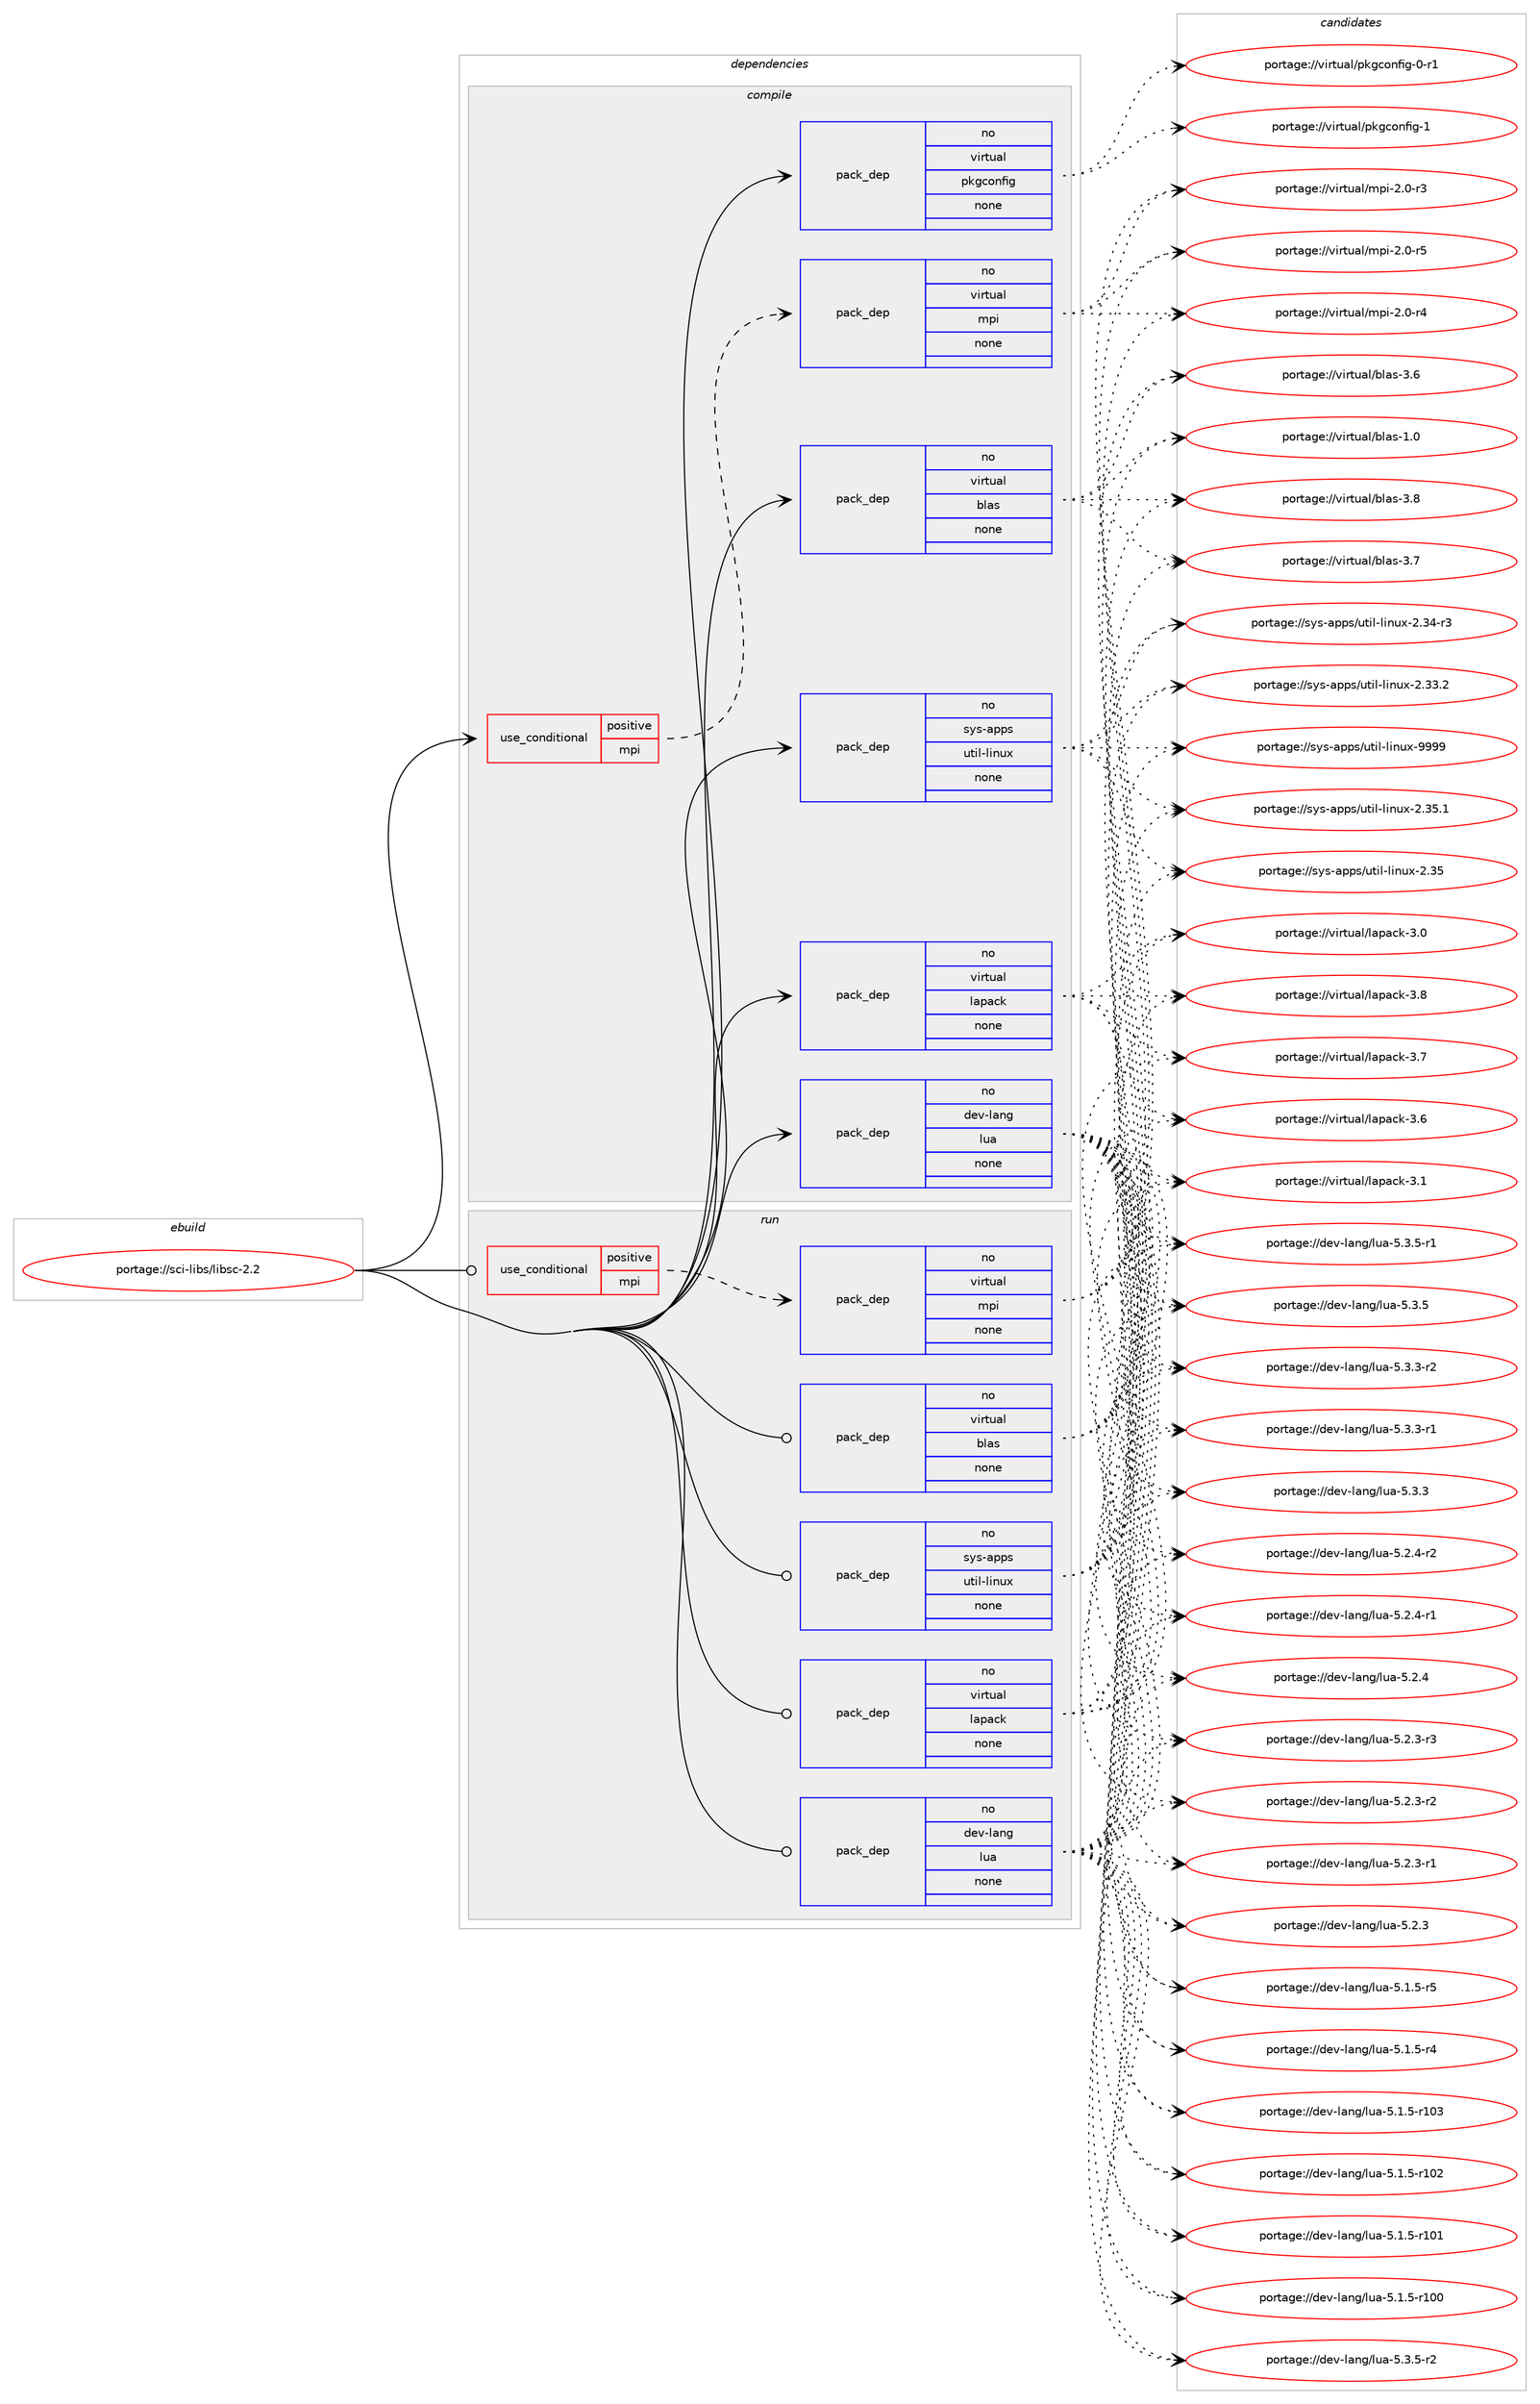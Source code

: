 digraph prolog {

# *************
# Graph options
# *************

newrank=true;
concentrate=true;
compound=true;
graph [rankdir=LR,fontname=Helvetica,fontsize=10,ranksep=1.5];#, ranksep=2.5, nodesep=0.2];
edge  [arrowhead=vee];
node  [fontname=Helvetica,fontsize=10];

# **********
# The ebuild
# **********

subgraph cluster_leftcol {
color=gray;
rank=same;
label=<<i>ebuild</i>>;
id [label="portage://sci-libs/libsc-2.2", color=red, width=4, href="../sci-libs/libsc-2.2.svg"];
}

# ****************
# The dependencies
# ****************

subgraph cluster_midcol {
color=gray;
label=<<i>dependencies</i>>;
subgraph cluster_compile {
fillcolor="#eeeeee";
style=filled;
label=<<i>compile</i>>;
subgraph cond16123 {
dependency81316 [label=<<TABLE BORDER="0" CELLBORDER="1" CELLSPACING="0" CELLPADDING="4"><TR><TD ROWSPAN="3" CELLPADDING="10">use_conditional</TD></TR><TR><TD>positive</TD></TR><TR><TD>mpi</TD></TR></TABLE>>, shape=none, color=red];
subgraph pack63733 {
dependency81317 [label=<<TABLE BORDER="0" CELLBORDER="1" CELLSPACING="0" CELLPADDING="4" WIDTH="220"><TR><TD ROWSPAN="6" CELLPADDING="30">pack_dep</TD></TR><TR><TD WIDTH="110">no</TD></TR><TR><TD>virtual</TD></TR><TR><TD>mpi</TD></TR><TR><TD>none</TD></TR><TR><TD></TD></TR></TABLE>>, shape=none, color=blue];
}
dependency81316:e -> dependency81317:w [weight=20,style="dashed",arrowhead="vee"];
}
id:e -> dependency81316:w [weight=20,style="solid",arrowhead="vee"];
subgraph pack63734 {
dependency81318 [label=<<TABLE BORDER="0" CELLBORDER="1" CELLSPACING="0" CELLPADDING="4" WIDTH="220"><TR><TD ROWSPAN="6" CELLPADDING="30">pack_dep</TD></TR><TR><TD WIDTH="110">no</TD></TR><TR><TD>dev-lang</TD></TR><TR><TD>lua</TD></TR><TR><TD>none</TD></TR><TR><TD></TD></TR></TABLE>>, shape=none, color=blue];
}
id:e -> dependency81318:w [weight=20,style="solid",arrowhead="vee"];
subgraph pack63735 {
dependency81319 [label=<<TABLE BORDER="0" CELLBORDER="1" CELLSPACING="0" CELLPADDING="4" WIDTH="220"><TR><TD ROWSPAN="6" CELLPADDING="30">pack_dep</TD></TR><TR><TD WIDTH="110">no</TD></TR><TR><TD>sys-apps</TD></TR><TR><TD>util-linux</TD></TR><TR><TD>none</TD></TR><TR><TD></TD></TR></TABLE>>, shape=none, color=blue];
}
id:e -> dependency81319:w [weight=20,style="solid",arrowhead="vee"];
subgraph pack63736 {
dependency81320 [label=<<TABLE BORDER="0" CELLBORDER="1" CELLSPACING="0" CELLPADDING="4" WIDTH="220"><TR><TD ROWSPAN="6" CELLPADDING="30">pack_dep</TD></TR><TR><TD WIDTH="110">no</TD></TR><TR><TD>virtual</TD></TR><TR><TD>blas</TD></TR><TR><TD>none</TD></TR><TR><TD></TD></TR></TABLE>>, shape=none, color=blue];
}
id:e -> dependency81320:w [weight=20,style="solid",arrowhead="vee"];
subgraph pack63737 {
dependency81321 [label=<<TABLE BORDER="0" CELLBORDER="1" CELLSPACING="0" CELLPADDING="4" WIDTH="220"><TR><TD ROWSPAN="6" CELLPADDING="30">pack_dep</TD></TR><TR><TD WIDTH="110">no</TD></TR><TR><TD>virtual</TD></TR><TR><TD>lapack</TD></TR><TR><TD>none</TD></TR><TR><TD></TD></TR></TABLE>>, shape=none, color=blue];
}
id:e -> dependency81321:w [weight=20,style="solid",arrowhead="vee"];
subgraph pack63738 {
dependency81322 [label=<<TABLE BORDER="0" CELLBORDER="1" CELLSPACING="0" CELLPADDING="4" WIDTH="220"><TR><TD ROWSPAN="6" CELLPADDING="30">pack_dep</TD></TR><TR><TD WIDTH="110">no</TD></TR><TR><TD>virtual</TD></TR><TR><TD>pkgconfig</TD></TR><TR><TD>none</TD></TR><TR><TD></TD></TR></TABLE>>, shape=none, color=blue];
}
id:e -> dependency81322:w [weight=20,style="solid",arrowhead="vee"];
}
subgraph cluster_compileandrun {
fillcolor="#eeeeee";
style=filled;
label=<<i>compile and run</i>>;
}
subgraph cluster_run {
fillcolor="#eeeeee";
style=filled;
label=<<i>run</i>>;
subgraph cond16124 {
dependency81323 [label=<<TABLE BORDER="0" CELLBORDER="1" CELLSPACING="0" CELLPADDING="4"><TR><TD ROWSPAN="3" CELLPADDING="10">use_conditional</TD></TR><TR><TD>positive</TD></TR><TR><TD>mpi</TD></TR></TABLE>>, shape=none, color=red];
subgraph pack63739 {
dependency81324 [label=<<TABLE BORDER="0" CELLBORDER="1" CELLSPACING="0" CELLPADDING="4" WIDTH="220"><TR><TD ROWSPAN="6" CELLPADDING="30">pack_dep</TD></TR><TR><TD WIDTH="110">no</TD></TR><TR><TD>virtual</TD></TR><TR><TD>mpi</TD></TR><TR><TD>none</TD></TR><TR><TD></TD></TR></TABLE>>, shape=none, color=blue];
}
dependency81323:e -> dependency81324:w [weight=20,style="dashed",arrowhead="vee"];
}
id:e -> dependency81323:w [weight=20,style="solid",arrowhead="odot"];
subgraph pack63740 {
dependency81325 [label=<<TABLE BORDER="0" CELLBORDER="1" CELLSPACING="0" CELLPADDING="4" WIDTH="220"><TR><TD ROWSPAN="6" CELLPADDING="30">pack_dep</TD></TR><TR><TD WIDTH="110">no</TD></TR><TR><TD>dev-lang</TD></TR><TR><TD>lua</TD></TR><TR><TD>none</TD></TR><TR><TD></TD></TR></TABLE>>, shape=none, color=blue];
}
id:e -> dependency81325:w [weight=20,style="solid",arrowhead="odot"];
subgraph pack63741 {
dependency81326 [label=<<TABLE BORDER="0" CELLBORDER="1" CELLSPACING="0" CELLPADDING="4" WIDTH="220"><TR><TD ROWSPAN="6" CELLPADDING="30">pack_dep</TD></TR><TR><TD WIDTH="110">no</TD></TR><TR><TD>sys-apps</TD></TR><TR><TD>util-linux</TD></TR><TR><TD>none</TD></TR><TR><TD></TD></TR></TABLE>>, shape=none, color=blue];
}
id:e -> dependency81326:w [weight=20,style="solid",arrowhead="odot"];
subgraph pack63742 {
dependency81327 [label=<<TABLE BORDER="0" CELLBORDER="1" CELLSPACING="0" CELLPADDING="4" WIDTH="220"><TR><TD ROWSPAN="6" CELLPADDING="30">pack_dep</TD></TR><TR><TD WIDTH="110">no</TD></TR><TR><TD>virtual</TD></TR><TR><TD>blas</TD></TR><TR><TD>none</TD></TR><TR><TD></TD></TR></TABLE>>, shape=none, color=blue];
}
id:e -> dependency81327:w [weight=20,style="solid",arrowhead="odot"];
subgraph pack63743 {
dependency81328 [label=<<TABLE BORDER="0" CELLBORDER="1" CELLSPACING="0" CELLPADDING="4" WIDTH="220"><TR><TD ROWSPAN="6" CELLPADDING="30">pack_dep</TD></TR><TR><TD WIDTH="110">no</TD></TR><TR><TD>virtual</TD></TR><TR><TD>lapack</TD></TR><TR><TD>none</TD></TR><TR><TD></TD></TR></TABLE>>, shape=none, color=blue];
}
id:e -> dependency81328:w [weight=20,style="solid",arrowhead="odot"];
}
}

# **************
# The candidates
# **************

subgraph cluster_choices {
rank=same;
color=gray;
label=<<i>candidates</i>>;

subgraph choice63733 {
color=black;
nodesep=1;
choice1181051141161179710847109112105455046484511453 [label="portage://virtual/mpi-2.0-r5", color=red, width=4,href="../virtual/mpi-2.0-r5.svg"];
choice1181051141161179710847109112105455046484511452 [label="portage://virtual/mpi-2.0-r4", color=red, width=4,href="../virtual/mpi-2.0-r4.svg"];
choice1181051141161179710847109112105455046484511451 [label="portage://virtual/mpi-2.0-r3", color=red, width=4,href="../virtual/mpi-2.0-r3.svg"];
dependency81317:e -> choice1181051141161179710847109112105455046484511453:w [style=dotted,weight="100"];
dependency81317:e -> choice1181051141161179710847109112105455046484511452:w [style=dotted,weight="100"];
dependency81317:e -> choice1181051141161179710847109112105455046484511451:w [style=dotted,weight="100"];
}
subgraph choice63734 {
color=black;
nodesep=1;
choice100101118451089711010347108117974553465146534511450 [label="portage://dev-lang/lua-5.3.5-r2", color=red, width=4,href="../dev-lang/lua-5.3.5-r2.svg"];
choice100101118451089711010347108117974553465146534511449 [label="portage://dev-lang/lua-5.3.5-r1", color=red, width=4,href="../dev-lang/lua-5.3.5-r1.svg"];
choice10010111845108971101034710811797455346514653 [label="portage://dev-lang/lua-5.3.5", color=red, width=4,href="../dev-lang/lua-5.3.5.svg"];
choice100101118451089711010347108117974553465146514511450 [label="portage://dev-lang/lua-5.3.3-r2", color=red, width=4,href="../dev-lang/lua-5.3.3-r2.svg"];
choice100101118451089711010347108117974553465146514511449 [label="portage://dev-lang/lua-5.3.3-r1", color=red, width=4,href="../dev-lang/lua-5.3.3-r1.svg"];
choice10010111845108971101034710811797455346514651 [label="portage://dev-lang/lua-5.3.3", color=red, width=4,href="../dev-lang/lua-5.3.3.svg"];
choice100101118451089711010347108117974553465046524511450 [label="portage://dev-lang/lua-5.2.4-r2", color=red, width=4,href="../dev-lang/lua-5.2.4-r2.svg"];
choice100101118451089711010347108117974553465046524511449 [label="portage://dev-lang/lua-5.2.4-r1", color=red, width=4,href="../dev-lang/lua-5.2.4-r1.svg"];
choice10010111845108971101034710811797455346504652 [label="portage://dev-lang/lua-5.2.4", color=red, width=4,href="../dev-lang/lua-5.2.4.svg"];
choice100101118451089711010347108117974553465046514511451 [label="portage://dev-lang/lua-5.2.3-r3", color=red, width=4,href="../dev-lang/lua-5.2.3-r3.svg"];
choice100101118451089711010347108117974553465046514511450 [label="portage://dev-lang/lua-5.2.3-r2", color=red, width=4,href="../dev-lang/lua-5.2.3-r2.svg"];
choice100101118451089711010347108117974553465046514511449 [label="portage://dev-lang/lua-5.2.3-r1", color=red, width=4,href="../dev-lang/lua-5.2.3-r1.svg"];
choice10010111845108971101034710811797455346504651 [label="portage://dev-lang/lua-5.2.3", color=red, width=4,href="../dev-lang/lua-5.2.3.svg"];
choice100101118451089711010347108117974553464946534511453 [label="portage://dev-lang/lua-5.1.5-r5", color=red, width=4,href="../dev-lang/lua-5.1.5-r5.svg"];
choice100101118451089711010347108117974553464946534511452 [label="portage://dev-lang/lua-5.1.5-r4", color=red, width=4,href="../dev-lang/lua-5.1.5-r4.svg"];
choice1001011184510897110103471081179745534649465345114494851 [label="portage://dev-lang/lua-5.1.5-r103", color=red, width=4,href="../dev-lang/lua-5.1.5-r103.svg"];
choice1001011184510897110103471081179745534649465345114494850 [label="portage://dev-lang/lua-5.1.5-r102", color=red, width=4,href="../dev-lang/lua-5.1.5-r102.svg"];
choice1001011184510897110103471081179745534649465345114494849 [label="portage://dev-lang/lua-5.1.5-r101", color=red, width=4,href="../dev-lang/lua-5.1.5-r101.svg"];
choice1001011184510897110103471081179745534649465345114494848 [label="portage://dev-lang/lua-5.1.5-r100", color=red, width=4,href="../dev-lang/lua-5.1.5-r100.svg"];
dependency81318:e -> choice100101118451089711010347108117974553465146534511450:w [style=dotted,weight="100"];
dependency81318:e -> choice100101118451089711010347108117974553465146534511449:w [style=dotted,weight="100"];
dependency81318:e -> choice10010111845108971101034710811797455346514653:w [style=dotted,weight="100"];
dependency81318:e -> choice100101118451089711010347108117974553465146514511450:w [style=dotted,weight="100"];
dependency81318:e -> choice100101118451089711010347108117974553465146514511449:w [style=dotted,weight="100"];
dependency81318:e -> choice10010111845108971101034710811797455346514651:w [style=dotted,weight="100"];
dependency81318:e -> choice100101118451089711010347108117974553465046524511450:w [style=dotted,weight="100"];
dependency81318:e -> choice100101118451089711010347108117974553465046524511449:w [style=dotted,weight="100"];
dependency81318:e -> choice10010111845108971101034710811797455346504652:w [style=dotted,weight="100"];
dependency81318:e -> choice100101118451089711010347108117974553465046514511451:w [style=dotted,weight="100"];
dependency81318:e -> choice100101118451089711010347108117974553465046514511450:w [style=dotted,weight="100"];
dependency81318:e -> choice100101118451089711010347108117974553465046514511449:w [style=dotted,weight="100"];
dependency81318:e -> choice10010111845108971101034710811797455346504651:w [style=dotted,weight="100"];
dependency81318:e -> choice100101118451089711010347108117974553464946534511453:w [style=dotted,weight="100"];
dependency81318:e -> choice100101118451089711010347108117974553464946534511452:w [style=dotted,weight="100"];
dependency81318:e -> choice1001011184510897110103471081179745534649465345114494851:w [style=dotted,weight="100"];
dependency81318:e -> choice1001011184510897110103471081179745534649465345114494850:w [style=dotted,weight="100"];
dependency81318:e -> choice1001011184510897110103471081179745534649465345114494849:w [style=dotted,weight="100"];
dependency81318:e -> choice1001011184510897110103471081179745534649465345114494848:w [style=dotted,weight="100"];
}
subgraph choice63735 {
color=black;
nodesep=1;
choice115121115459711211211547117116105108451081051101171204557575757 [label="portage://sys-apps/util-linux-9999", color=red, width=4,href="../sys-apps/util-linux-9999.svg"];
choice1151211154597112112115471171161051084510810511011712045504651534649 [label="portage://sys-apps/util-linux-2.35.1", color=red, width=4,href="../sys-apps/util-linux-2.35.1.svg"];
choice115121115459711211211547117116105108451081051101171204550465153 [label="portage://sys-apps/util-linux-2.35", color=red, width=4,href="../sys-apps/util-linux-2.35.svg"];
choice1151211154597112112115471171161051084510810511011712045504651524511451 [label="portage://sys-apps/util-linux-2.34-r3", color=red, width=4,href="../sys-apps/util-linux-2.34-r3.svg"];
choice1151211154597112112115471171161051084510810511011712045504651514650 [label="portage://sys-apps/util-linux-2.33.2", color=red, width=4,href="../sys-apps/util-linux-2.33.2.svg"];
dependency81319:e -> choice115121115459711211211547117116105108451081051101171204557575757:w [style=dotted,weight="100"];
dependency81319:e -> choice1151211154597112112115471171161051084510810511011712045504651534649:w [style=dotted,weight="100"];
dependency81319:e -> choice115121115459711211211547117116105108451081051101171204550465153:w [style=dotted,weight="100"];
dependency81319:e -> choice1151211154597112112115471171161051084510810511011712045504651524511451:w [style=dotted,weight="100"];
dependency81319:e -> choice1151211154597112112115471171161051084510810511011712045504651514650:w [style=dotted,weight="100"];
}
subgraph choice63736 {
color=black;
nodesep=1;
choice1181051141161179710847981089711545514656 [label="portage://virtual/blas-3.8", color=red, width=4,href="../virtual/blas-3.8.svg"];
choice1181051141161179710847981089711545514655 [label="portage://virtual/blas-3.7", color=red, width=4,href="../virtual/blas-3.7.svg"];
choice1181051141161179710847981089711545514654 [label="portage://virtual/blas-3.6", color=red, width=4,href="../virtual/blas-3.6.svg"];
choice1181051141161179710847981089711545494648 [label="portage://virtual/blas-1.0", color=red, width=4,href="../virtual/blas-1.0.svg"];
dependency81320:e -> choice1181051141161179710847981089711545514656:w [style=dotted,weight="100"];
dependency81320:e -> choice1181051141161179710847981089711545514655:w [style=dotted,weight="100"];
dependency81320:e -> choice1181051141161179710847981089711545514654:w [style=dotted,weight="100"];
dependency81320:e -> choice1181051141161179710847981089711545494648:w [style=dotted,weight="100"];
}
subgraph choice63737 {
color=black;
nodesep=1;
choice118105114116117971084710897112979910745514656 [label="portage://virtual/lapack-3.8", color=red, width=4,href="../virtual/lapack-3.8.svg"];
choice118105114116117971084710897112979910745514655 [label="portage://virtual/lapack-3.7", color=red, width=4,href="../virtual/lapack-3.7.svg"];
choice118105114116117971084710897112979910745514654 [label="portage://virtual/lapack-3.6", color=red, width=4,href="../virtual/lapack-3.6.svg"];
choice118105114116117971084710897112979910745514649 [label="portage://virtual/lapack-3.1", color=red, width=4,href="../virtual/lapack-3.1.svg"];
choice118105114116117971084710897112979910745514648 [label="portage://virtual/lapack-3.0", color=red, width=4,href="../virtual/lapack-3.0.svg"];
dependency81321:e -> choice118105114116117971084710897112979910745514656:w [style=dotted,weight="100"];
dependency81321:e -> choice118105114116117971084710897112979910745514655:w [style=dotted,weight="100"];
dependency81321:e -> choice118105114116117971084710897112979910745514654:w [style=dotted,weight="100"];
dependency81321:e -> choice118105114116117971084710897112979910745514649:w [style=dotted,weight="100"];
dependency81321:e -> choice118105114116117971084710897112979910745514648:w [style=dotted,weight="100"];
}
subgraph choice63738 {
color=black;
nodesep=1;
choice1181051141161179710847112107103991111101021051034549 [label="portage://virtual/pkgconfig-1", color=red, width=4,href="../virtual/pkgconfig-1.svg"];
choice11810511411611797108471121071039911111010210510345484511449 [label="portage://virtual/pkgconfig-0-r1", color=red, width=4,href="../virtual/pkgconfig-0-r1.svg"];
dependency81322:e -> choice1181051141161179710847112107103991111101021051034549:w [style=dotted,weight="100"];
dependency81322:e -> choice11810511411611797108471121071039911111010210510345484511449:w [style=dotted,weight="100"];
}
subgraph choice63739 {
color=black;
nodesep=1;
choice1181051141161179710847109112105455046484511453 [label="portage://virtual/mpi-2.0-r5", color=red, width=4,href="../virtual/mpi-2.0-r5.svg"];
choice1181051141161179710847109112105455046484511452 [label="portage://virtual/mpi-2.0-r4", color=red, width=4,href="../virtual/mpi-2.0-r4.svg"];
choice1181051141161179710847109112105455046484511451 [label="portage://virtual/mpi-2.0-r3", color=red, width=4,href="../virtual/mpi-2.0-r3.svg"];
dependency81324:e -> choice1181051141161179710847109112105455046484511453:w [style=dotted,weight="100"];
dependency81324:e -> choice1181051141161179710847109112105455046484511452:w [style=dotted,weight="100"];
dependency81324:e -> choice1181051141161179710847109112105455046484511451:w [style=dotted,weight="100"];
}
subgraph choice63740 {
color=black;
nodesep=1;
choice100101118451089711010347108117974553465146534511450 [label="portage://dev-lang/lua-5.3.5-r2", color=red, width=4,href="../dev-lang/lua-5.3.5-r2.svg"];
choice100101118451089711010347108117974553465146534511449 [label="portage://dev-lang/lua-5.3.5-r1", color=red, width=4,href="../dev-lang/lua-5.3.5-r1.svg"];
choice10010111845108971101034710811797455346514653 [label="portage://dev-lang/lua-5.3.5", color=red, width=4,href="../dev-lang/lua-5.3.5.svg"];
choice100101118451089711010347108117974553465146514511450 [label="portage://dev-lang/lua-5.3.3-r2", color=red, width=4,href="../dev-lang/lua-5.3.3-r2.svg"];
choice100101118451089711010347108117974553465146514511449 [label="portage://dev-lang/lua-5.3.3-r1", color=red, width=4,href="../dev-lang/lua-5.3.3-r1.svg"];
choice10010111845108971101034710811797455346514651 [label="portage://dev-lang/lua-5.3.3", color=red, width=4,href="../dev-lang/lua-5.3.3.svg"];
choice100101118451089711010347108117974553465046524511450 [label="portage://dev-lang/lua-5.2.4-r2", color=red, width=4,href="../dev-lang/lua-5.2.4-r2.svg"];
choice100101118451089711010347108117974553465046524511449 [label="portage://dev-lang/lua-5.2.4-r1", color=red, width=4,href="../dev-lang/lua-5.2.4-r1.svg"];
choice10010111845108971101034710811797455346504652 [label="portage://dev-lang/lua-5.2.4", color=red, width=4,href="../dev-lang/lua-5.2.4.svg"];
choice100101118451089711010347108117974553465046514511451 [label="portage://dev-lang/lua-5.2.3-r3", color=red, width=4,href="../dev-lang/lua-5.2.3-r3.svg"];
choice100101118451089711010347108117974553465046514511450 [label="portage://dev-lang/lua-5.2.3-r2", color=red, width=4,href="../dev-lang/lua-5.2.3-r2.svg"];
choice100101118451089711010347108117974553465046514511449 [label="portage://dev-lang/lua-5.2.3-r1", color=red, width=4,href="../dev-lang/lua-5.2.3-r1.svg"];
choice10010111845108971101034710811797455346504651 [label="portage://dev-lang/lua-5.2.3", color=red, width=4,href="../dev-lang/lua-5.2.3.svg"];
choice100101118451089711010347108117974553464946534511453 [label="portage://dev-lang/lua-5.1.5-r5", color=red, width=4,href="../dev-lang/lua-5.1.5-r5.svg"];
choice100101118451089711010347108117974553464946534511452 [label="portage://dev-lang/lua-5.1.5-r4", color=red, width=4,href="../dev-lang/lua-5.1.5-r4.svg"];
choice1001011184510897110103471081179745534649465345114494851 [label="portage://dev-lang/lua-5.1.5-r103", color=red, width=4,href="../dev-lang/lua-5.1.5-r103.svg"];
choice1001011184510897110103471081179745534649465345114494850 [label="portage://dev-lang/lua-5.1.5-r102", color=red, width=4,href="../dev-lang/lua-5.1.5-r102.svg"];
choice1001011184510897110103471081179745534649465345114494849 [label="portage://dev-lang/lua-5.1.5-r101", color=red, width=4,href="../dev-lang/lua-5.1.5-r101.svg"];
choice1001011184510897110103471081179745534649465345114494848 [label="portage://dev-lang/lua-5.1.5-r100", color=red, width=4,href="../dev-lang/lua-5.1.5-r100.svg"];
dependency81325:e -> choice100101118451089711010347108117974553465146534511450:w [style=dotted,weight="100"];
dependency81325:e -> choice100101118451089711010347108117974553465146534511449:w [style=dotted,weight="100"];
dependency81325:e -> choice10010111845108971101034710811797455346514653:w [style=dotted,weight="100"];
dependency81325:e -> choice100101118451089711010347108117974553465146514511450:w [style=dotted,weight="100"];
dependency81325:e -> choice100101118451089711010347108117974553465146514511449:w [style=dotted,weight="100"];
dependency81325:e -> choice10010111845108971101034710811797455346514651:w [style=dotted,weight="100"];
dependency81325:e -> choice100101118451089711010347108117974553465046524511450:w [style=dotted,weight="100"];
dependency81325:e -> choice100101118451089711010347108117974553465046524511449:w [style=dotted,weight="100"];
dependency81325:e -> choice10010111845108971101034710811797455346504652:w [style=dotted,weight="100"];
dependency81325:e -> choice100101118451089711010347108117974553465046514511451:w [style=dotted,weight="100"];
dependency81325:e -> choice100101118451089711010347108117974553465046514511450:w [style=dotted,weight="100"];
dependency81325:e -> choice100101118451089711010347108117974553465046514511449:w [style=dotted,weight="100"];
dependency81325:e -> choice10010111845108971101034710811797455346504651:w [style=dotted,weight="100"];
dependency81325:e -> choice100101118451089711010347108117974553464946534511453:w [style=dotted,weight="100"];
dependency81325:e -> choice100101118451089711010347108117974553464946534511452:w [style=dotted,weight="100"];
dependency81325:e -> choice1001011184510897110103471081179745534649465345114494851:w [style=dotted,weight="100"];
dependency81325:e -> choice1001011184510897110103471081179745534649465345114494850:w [style=dotted,weight="100"];
dependency81325:e -> choice1001011184510897110103471081179745534649465345114494849:w [style=dotted,weight="100"];
dependency81325:e -> choice1001011184510897110103471081179745534649465345114494848:w [style=dotted,weight="100"];
}
subgraph choice63741 {
color=black;
nodesep=1;
choice115121115459711211211547117116105108451081051101171204557575757 [label="portage://sys-apps/util-linux-9999", color=red, width=4,href="../sys-apps/util-linux-9999.svg"];
choice1151211154597112112115471171161051084510810511011712045504651534649 [label="portage://sys-apps/util-linux-2.35.1", color=red, width=4,href="../sys-apps/util-linux-2.35.1.svg"];
choice115121115459711211211547117116105108451081051101171204550465153 [label="portage://sys-apps/util-linux-2.35", color=red, width=4,href="../sys-apps/util-linux-2.35.svg"];
choice1151211154597112112115471171161051084510810511011712045504651524511451 [label="portage://sys-apps/util-linux-2.34-r3", color=red, width=4,href="../sys-apps/util-linux-2.34-r3.svg"];
choice1151211154597112112115471171161051084510810511011712045504651514650 [label="portage://sys-apps/util-linux-2.33.2", color=red, width=4,href="../sys-apps/util-linux-2.33.2.svg"];
dependency81326:e -> choice115121115459711211211547117116105108451081051101171204557575757:w [style=dotted,weight="100"];
dependency81326:e -> choice1151211154597112112115471171161051084510810511011712045504651534649:w [style=dotted,weight="100"];
dependency81326:e -> choice115121115459711211211547117116105108451081051101171204550465153:w [style=dotted,weight="100"];
dependency81326:e -> choice1151211154597112112115471171161051084510810511011712045504651524511451:w [style=dotted,weight="100"];
dependency81326:e -> choice1151211154597112112115471171161051084510810511011712045504651514650:w [style=dotted,weight="100"];
}
subgraph choice63742 {
color=black;
nodesep=1;
choice1181051141161179710847981089711545514656 [label="portage://virtual/blas-3.8", color=red, width=4,href="../virtual/blas-3.8.svg"];
choice1181051141161179710847981089711545514655 [label="portage://virtual/blas-3.7", color=red, width=4,href="../virtual/blas-3.7.svg"];
choice1181051141161179710847981089711545514654 [label="portage://virtual/blas-3.6", color=red, width=4,href="../virtual/blas-3.6.svg"];
choice1181051141161179710847981089711545494648 [label="portage://virtual/blas-1.0", color=red, width=4,href="../virtual/blas-1.0.svg"];
dependency81327:e -> choice1181051141161179710847981089711545514656:w [style=dotted,weight="100"];
dependency81327:e -> choice1181051141161179710847981089711545514655:w [style=dotted,weight="100"];
dependency81327:e -> choice1181051141161179710847981089711545514654:w [style=dotted,weight="100"];
dependency81327:e -> choice1181051141161179710847981089711545494648:w [style=dotted,weight="100"];
}
subgraph choice63743 {
color=black;
nodesep=1;
choice118105114116117971084710897112979910745514656 [label="portage://virtual/lapack-3.8", color=red, width=4,href="../virtual/lapack-3.8.svg"];
choice118105114116117971084710897112979910745514655 [label="portage://virtual/lapack-3.7", color=red, width=4,href="../virtual/lapack-3.7.svg"];
choice118105114116117971084710897112979910745514654 [label="portage://virtual/lapack-3.6", color=red, width=4,href="../virtual/lapack-3.6.svg"];
choice118105114116117971084710897112979910745514649 [label="portage://virtual/lapack-3.1", color=red, width=4,href="../virtual/lapack-3.1.svg"];
choice118105114116117971084710897112979910745514648 [label="portage://virtual/lapack-3.0", color=red, width=4,href="../virtual/lapack-3.0.svg"];
dependency81328:e -> choice118105114116117971084710897112979910745514656:w [style=dotted,weight="100"];
dependency81328:e -> choice118105114116117971084710897112979910745514655:w [style=dotted,weight="100"];
dependency81328:e -> choice118105114116117971084710897112979910745514654:w [style=dotted,weight="100"];
dependency81328:e -> choice118105114116117971084710897112979910745514649:w [style=dotted,weight="100"];
dependency81328:e -> choice118105114116117971084710897112979910745514648:w [style=dotted,weight="100"];
}
}

}
